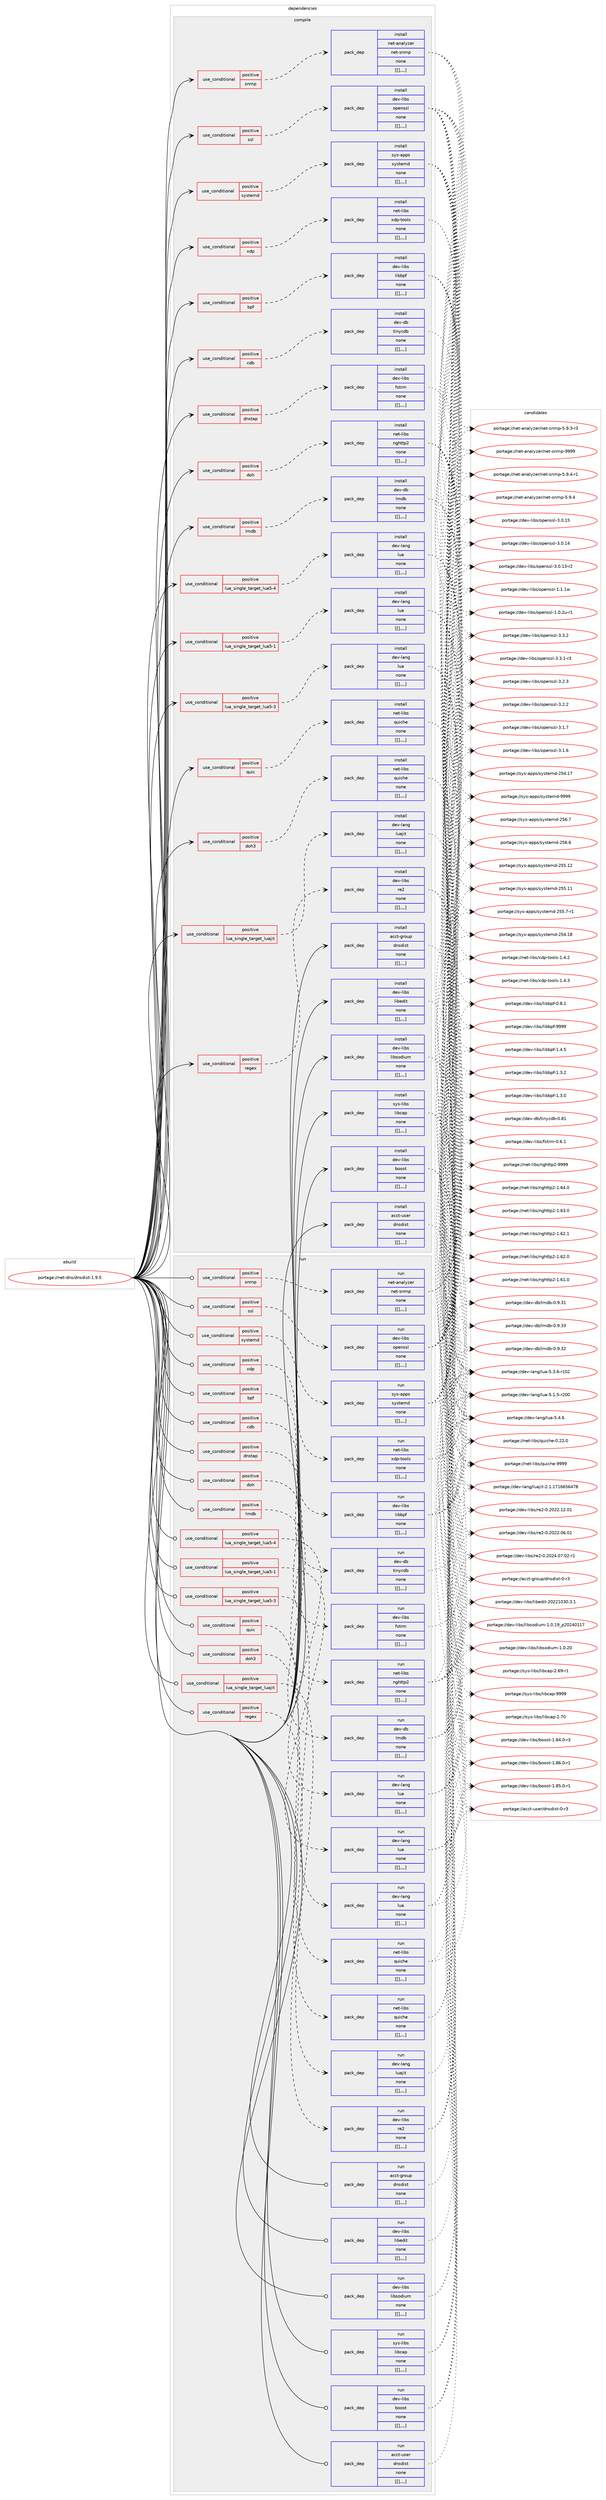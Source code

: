 digraph prolog {

# *************
# Graph options
# *************

newrank=true;
concentrate=true;
compound=true;
graph [rankdir=LR,fontname=Helvetica,fontsize=10,ranksep=1.5];#, ranksep=2.5, nodesep=0.2];
edge  [arrowhead=vee];
node  [fontname=Helvetica,fontsize=10];

# **********
# The ebuild
# **********

subgraph cluster_leftcol {
color=gray;
label=<<i>ebuild</i>>;
id [label="portage://net-dns/dnsdist-1.9.5", color=red, width=4, href="../net-dns/dnsdist-1.9.5.svg"];
}

# ****************
# The dependencies
# ****************

subgraph cluster_midcol {
color=gray;
label=<<i>dependencies</i>>;
subgraph cluster_compile {
fillcolor="#eeeeee";
style=filled;
label=<<i>compile</i>>;
subgraph cond95722 {
dependency368137 [label=<<TABLE BORDER="0" CELLBORDER="1" CELLSPACING="0" CELLPADDING="4"><TR><TD ROWSPAN="3" CELLPADDING="10">use_conditional</TD></TR><TR><TD>positive</TD></TR><TR><TD>bpf</TD></TR></TABLE>>, shape=none, color=red];
subgraph pack269528 {
dependency368167 [label=<<TABLE BORDER="0" CELLBORDER="1" CELLSPACING="0" CELLPADDING="4" WIDTH="220"><TR><TD ROWSPAN="6" CELLPADDING="30">pack_dep</TD></TR><TR><TD WIDTH="110">install</TD></TR><TR><TD>dev-libs</TD></TR><TR><TD>libbpf</TD></TR><TR><TD>none</TD></TR><TR><TD>[[],,,,]</TD></TR></TABLE>>, shape=none, color=blue];
}
dependency368137:e -> dependency368167:w [weight=20,style="dashed",arrowhead="vee"];
}
id:e -> dependency368137:w [weight=20,style="solid",arrowhead="vee"];
subgraph cond95746 {
dependency368187 [label=<<TABLE BORDER="0" CELLBORDER="1" CELLSPACING="0" CELLPADDING="4"><TR><TD ROWSPAN="3" CELLPADDING="10">use_conditional</TD></TR><TR><TD>positive</TD></TR><TR><TD>cdb</TD></TR></TABLE>>, shape=none, color=red];
subgraph pack269559 {
dependency368205 [label=<<TABLE BORDER="0" CELLBORDER="1" CELLSPACING="0" CELLPADDING="4" WIDTH="220"><TR><TD ROWSPAN="6" CELLPADDING="30">pack_dep</TD></TR><TR><TD WIDTH="110">install</TD></TR><TR><TD>dev-db</TD></TR><TR><TD>tinycdb</TD></TR><TR><TD>none</TD></TR><TR><TD>[[],,,,]</TD></TR></TABLE>>, shape=none, color=blue];
}
dependency368187:e -> dependency368205:w [weight=20,style="dashed",arrowhead="vee"];
}
id:e -> dependency368187:w [weight=20,style="solid",arrowhead="vee"];
subgraph cond95754 {
dependency368241 [label=<<TABLE BORDER="0" CELLBORDER="1" CELLSPACING="0" CELLPADDING="4"><TR><TD ROWSPAN="3" CELLPADDING="10">use_conditional</TD></TR><TR><TD>positive</TD></TR><TR><TD>dnstap</TD></TR></TABLE>>, shape=none, color=red];
subgraph pack269594 {
dependency368245 [label=<<TABLE BORDER="0" CELLBORDER="1" CELLSPACING="0" CELLPADDING="4" WIDTH="220"><TR><TD ROWSPAN="6" CELLPADDING="30">pack_dep</TD></TR><TR><TD WIDTH="110">install</TD></TR><TR><TD>dev-libs</TD></TR><TR><TD>fstrm</TD></TR><TR><TD>none</TD></TR><TR><TD>[[],,,,]</TD></TR></TABLE>>, shape=none, color=blue];
}
dependency368241:e -> dependency368245:w [weight=20,style="dashed",arrowhead="vee"];
}
id:e -> dependency368241:w [weight=20,style="solid",arrowhead="vee"];
subgraph cond95771 {
dependency368248 [label=<<TABLE BORDER="0" CELLBORDER="1" CELLSPACING="0" CELLPADDING="4"><TR><TD ROWSPAN="3" CELLPADDING="10">use_conditional</TD></TR><TR><TD>positive</TD></TR><TR><TD>doh</TD></TR></TABLE>>, shape=none, color=red];
subgraph pack269604 {
dependency368282 [label=<<TABLE BORDER="0" CELLBORDER="1" CELLSPACING="0" CELLPADDING="4" WIDTH="220"><TR><TD ROWSPAN="6" CELLPADDING="30">pack_dep</TD></TR><TR><TD WIDTH="110">install</TD></TR><TR><TD>net-libs</TD></TR><TR><TD>nghttp2</TD></TR><TR><TD>none</TD></TR><TR><TD>[[],,,,]</TD></TR></TABLE>>, shape=none, color=blue];
}
dependency368248:e -> dependency368282:w [weight=20,style="dashed",arrowhead="vee"];
}
id:e -> dependency368248:w [weight=20,style="solid",arrowhead="vee"];
subgraph cond95787 {
dependency368305 [label=<<TABLE BORDER="0" CELLBORDER="1" CELLSPACING="0" CELLPADDING="4"><TR><TD ROWSPAN="3" CELLPADDING="10">use_conditional</TD></TR><TR><TD>positive</TD></TR><TR><TD>doh3</TD></TR></TABLE>>, shape=none, color=red];
subgraph pack269713 {
dependency368489 [label=<<TABLE BORDER="0" CELLBORDER="1" CELLSPACING="0" CELLPADDING="4" WIDTH="220"><TR><TD ROWSPAN="6" CELLPADDING="30">pack_dep</TD></TR><TR><TD WIDTH="110">install</TD></TR><TR><TD>net-libs</TD></TR><TR><TD>quiche</TD></TR><TR><TD>none</TD></TR><TR><TD>[[],,,,]</TD></TR></TABLE>>, shape=none, color=blue];
}
dependency368305:e -> dependency368489:w [weight=20,style="dashed",arrowhead="vee"];
}
id:e -> dependency368305:w [weight=20,style="solid",arrowhead="vee"];
subgraph cond95872 {
dependency368541 [label=<<TABLE BORDER="0" CELLBORDER="1" CELLSPACING="0" CELLPADDING="4"><TR><TD ROWSPAN="3" CELLPADDING="10">use_conditional</TD></TR><TR><TD>positive</TD></TR><TR><TD>lmdb</TD></TR></TABLE>>, shape=none, color=red];
subgraph pack269779 {
dependency368574 [label=<<TABLE BORDER="0" CELLBORDER="1" CELLSPACING="0" CELLPADDING="4" WIDTH="220"><TR><TD ROWSPAN="6" CELLPADDING="30">pack_dep</TD></TR><TR><TD WIDTH="110">install</TD></TR><TR><TD>dev-db</TD></TR><TR><TD>lmdb</TD></TR><TR><TD>none</TD></TR><TR><TD>[[],,,,]</TD></TR></TABLE>>, shape=none, color=blue];
}
dependency368541:e -> dependency368574:w [weight=20,style="dashed",arrowhead="vee"];
}
id:e -> dependency368541:w [weight=20,style="solid",arrowhead="vee"];
subgraph cond95896 {
dependency368580 [label=<<TABLE BORDER="0" CELLBORDER="1" CELLSPACING="0" CELLPADDING="4"><TR><TD ROWSPAN="3" CELLPADDING="10">use_conditional</TD></TR><TR><TD>positive</TD></TR><TR><TD>lua_single_target_lua5-1</TD></TR></TABLE>>, shape=none, color=red];
subgraph pack269821 {
dependency368620 [label=<<TABLE BORDER="0" CELLBORDER="1" CELLSPACING="0" CELLPADDING="4" WIDTH="220"><TR><TD ROWSPAN="6" CELLPADDING="30">pack_dep</TD></TR><TR><TD WIDTH="110">install</TD></TR><TR><TD>dev-lang</TD></TR><TR><TD>lua</TD></TR><TR><TD>none</TD></TR><TR><TD>[[],,,,]</TD></TR></TABLE>>, shape=none, color=blue];
}
dependency368580:e -> dependency368620:w [weight=20,style="dashed",arrowhead="vee"];
}
id:e -> dependency368580:w [weight=20,style="solid",arrowhead="vee"];
subgraph cond95911 {
dependency368659 [label=<<TABLE BORDER="0" CELLBORDER="1" CELLSPACING="0" CELLPADDING="4"><TR><TD ROWSPAN="3" CELLPADDING="10">use_conditional</TD></TR><TR><TD>positive</TD></TR><TR><TD>lua_single_target_lua5-3</TD></TR></TABLE>>, shape=none, color=red];
subgraph pack269857 {
dependency368662 [label=<<TABLE BORDER="0" CELLBORDER="1" CELLSPACING="0" CELLPADDING="4" WIDTH="220"><TR><TD ROWSPAN="6" CELLPADDING="30">pack_dep</TD></TR><TR><TD WIDTH="110">install</TD></TR><TR><TD>dev-lang</TD></TR><TR><TD>lua</TD></TR><TR><TD>none</TD></TR><TR><TD>[[],,,,]</TD></TR></TABLE>>, shape=none, color=blue];
}
dependency368659:e -> dependency368662:w [weight=20,style="dashed",arrowhead="vee"];
}
id:e -> dependency368659:w [weight=20,style="solid",arrowhead="vee"];
subgraph cond95936 {
dependency368687 [label=<<TABLE BORDER="0" CELLBORDER="1" CELLSPACING="0" CELLPADDING="4"><TR><TD ROWSPAN="3" CELLPADDING="10">use_conditional</TD></TR><TR><TD>positive</TD></TR><TR><TD>lua_single_target_lua5-4</TD></TR></TABLE>>, shape=none, color=red];
subgraph pack269874 {
dependency368712 [label=<<TABLE BORDER="0" CELLBORDER="1" CELLSPACING="0" CELLPADDING="4" WIDTH="220"><TR><TD ROWSPAN="6" CELLPADDING="30">pack_dep</TD></TR><TR><TD WIDTH="110">install</TD></TR><TR><TD>dev-lang</TD></TR><TR><TD>lua</TD></TR><TR><TD>none</TD></TR><TR><TD>[[],,,,]</TD></TR></TABLE>>, shape=none, color=blue];
}
dependency368687:e -> dependency368712:w [weight=20,style="dashed",arrowhead="vee"];
}
id:e -> dependency368687:w [weight=20,style="solid",arrowhead="vee"];
subgraph cond95955 {
dependency368776 [label=<<TABLE BORDER="0" CELLBORDER="1" CELLSPACING="0" CELLPADDING="4"><TR><TD ROWSPAN="3" CELLPADDING="10">use_conditional</TD></TR><TR><TD>positive</TD></TR><TR><TD>lua_single_target_luajit</TD></TR></TABLE>>, shape=none, color=red];
subgraph pack269942 {
dependency368797 [label=<<TABLE BORDER="0" CELLBORDER="1" CELLSPACING="0" CELLPADDING="4" WIDTH="220"><TR><TD ROWSPAN="6" CELLPADDING="30">pack_dep</TD></TR><TR><TD WIDTH="110">install</TD></TR><TR><TD>dev-lang</TD></TR><TR><TD>luajit</TD></TR><TR><TD>none</TD></TR><TR><TD>[[],,,,]</TD></TR></TABLE>>, shape=none, color=blue];
}
dependency368776:e -> dependency368797:w [weight=20,style="dashed",arrowhead="vee"];
}
id:e -> dependency368776:w [weight=20,style="solid",arrowhead="vee"];
subgraph cond95984 {
dependency368850 [label=<<TABLE BORDER="0" CELLBORDER="1" CELLSPACING="0" CELLPADDING="4"><TR><TD ROWSPAN="3" CELLPADDING="10">use_conditional</TD></TR><TR><TD>positive</TD></TR><TR><TD>quic</TD></TR></TABLE>>, shape=none, color=red];
subgraph pack270007 {
dependency368922 [label=<<TABLE BORDER="0" CELLBORDER="1" CELLSPACING="0" CELLPADDING="4" WIDTH="220"><TR><TD ROWSPAN="6" CELLPADDING="30">pack_dep</TD></TR><TR><TD WIDTH="110">install</TD></TR><TR><TD>net-libs</TD></TR><TR><TD>quiche</TD></TR><TR><TD>none</TD></TR><TR><TD>[[],,,,]</TD></TR></TABLE>>, shape=none, color=blue];
}
dependency368850:e -> dependency368922:w [weight=20,style="dashed",arrowhead="vee"];
}
id:e -> dependency368850:w [weight=20,style="solid",arrowhead="vee"];
subgraph cond96056 {
dependency369083 [label=<<TABLE BORDER="0" CELLBORDER="1" CELLSPACING="0" CELLPADDING="4"><TR><TD ROWSPAN="3" CELLPADDING="10">use_conditional</TD></TR><TR><TD>positive</TD></TR><TR><TD>regex</TD></TR></TABLE>>, shape=none, color=red];
subgraph pack270119 {
dependency369152 [label=<<TABLE BORDER="0" CELLBORDER="1" CELLSPACING="0" CELLPADDING="4" WIDTH="220"><TR><TD ROWSPAN="6" CELLPADDING="30">pack_dep</TD></TR><TR><TD WIDTH="110">install</TD></TR><TR><TD>dev-libs</TD></TR><TR><TD>re2</TD></TR><TR><TD>none</TD></TR><TR><TD>[[],,,,]</TD></TR></TABLE>>, shape=none, color=blue];
}
dependency369083:e -> dependency369152:w [weight=20,style="dashed",arrowhead="vee"];
}
id:e -> dependency369083:w [weight=20,style="solid",arrowhead="vee"];
subgraph cond96128 {
dependency369158 [label=<<TABLE BORDER="0" CELLBORDER="1" CELLSPACING="0" CELLPADDING="4"><TR><TD ROWSPAN="3" CELLPADDING="10">use_conditional</TD></TR><TR><TD>positive</TD></TR><TR><TD>snmp</TD></TR></TABLE>>, shape=none, color=red];
subgraph pack270185 {
dependency369204 [label=<<TABLE BORDER="0" CELLBORDER="1" CELLSPACING="0" CELLPADDING="4" WIDTH="220"><TR><TD ROWSPAN="6" CELLPADDING="30">pack_dep</TD></TR><TR><TD WIDTH="110">install</TD></TR><TR><TD>net-analyzer</TD></TR><TR><TD>net-snmp</TD></TR><TR><TD>none</TD></TR><TR><TD>[[],,,,]</TD></TR></TABLE>>, shape=none, color=blue];
}
dependency369158:e -> dependency369204:w [weight=20,style="dashed",arrowhead="vee"];
}
id:e -> dependency369158:w [weight=20,style="solid",arrowhead="vee"];
subgraph cond96194 {
dependency369305 [label=<<TABLE BORDER="0" CELLBORDER="1" CELLSPACING="0" CELLPADDING="4"><TR><TD ROWSPAN="3" CELLPADDING="10">use_conditional</TD></TR><TR><TD>positive</TD></TR><TR><TD>ssl</TD></TR></TABLE>>, shape=none, color=red];
subgraph pack270235 {
dependency369329 [label=<<TABLE BORDER="0" CELLBORDER="1" CELLSPACING="0" CELLPADDING="4" WIDTH="220"><TR><TD ROWSPAN="6" CELLPADDING="30">pack_dep</TD></TR><TR><TD WIDTH="110">install</TD></TR><TR><TD>dev-libs</TD></TR><TR><TD>openssl</TD></TR><TR><TD>none</TD></TR><TR><TD>[[],,,,]</TD></TR></TABLE>>, shape=none, color=blue];
}
dependency369305:e -> dependency369329:w [weight=20,style="dashed",arrowhead="vee"];
}
id:e -> dependency369305:w [weight=20,style="solid",arrowhead="vee"];
subgraph cond96234 {
dependency369387 [label=<<TABLE BORDER="0" CELLBORDER="1" CELLSPACING="0" CELLPADDING="4"><TR><TD ROWSPAN="3" CELLPADDING="10">use_conditional</TD></TR><TR><TD>positive</TD></TR><TR><TD>systemd</TD></TR></TABLE>>, shape=none, color=red];
subgraph pack270323 {
dependency369488 [label=<<TABLE BORDER="0" CELLBORDER="1" CELLSPACING="0" CELLPADDING="4" WIDTH="220"><TR><TD ROWSPAN="6" CELLPADDING="30">pack_dep</TD></TR><TR><TD WIDTH="110">install</TD></TR><TR><TD>sys-apps</TD></TR><TR><TD>systemd</TD></TR><TR><TD>none</TD></TR><TR><TD>[[],,,,]</TD></TR></TABLE>>, shape=none, color=blue];
}
dependency369387:e -> dependency369488:w [weight=20,style="dashed",arrowhead="vee"];
}
id:e -> dependency369387:w [weight=20,style="solid",arrowhead="vee"];
subgraph cond96289 {
dependency369510 [label=<<TABLE BORDER="0" CELLBORDER="1" CELLSPACING="0" CELLPADDING="4"><TR><TD ROWSPAN="3" CELLPADDING="10">use_conditional</TD></TR><TR><TD>positive</TD></TR><TR><TD>xdp</TD></TR></TABLE>>, shape=none, color=red];
subgraph pack270358 {
dependency369513 [label=<<TABLE BORDER="0" CELLBORDER="1" CELLSPACING="0" CELLPADDING="4" WIDTH="220"><TR><TD ROWSPAN="6" CELLPADDING="30">pack_dep</TD></TR><TR><TD WIDTH="110">install</TD></TR><TR><TD>net-libs</TD></TR><TR><TD>xdp-tools</TD></TR><TR><TD>none</TD></TR><TR><TD>[[],,,,]</TD></TR></TABLE>>, shape=none, color=blue];
}
dependency369510:e -> dependency369513:w [weight=20,style="dashed",arrowhead="vee"];
}
id:e -> dependency369510:w [weight=20,style="solid",arrowhead="vee"];
subgraph pack270375 {
dependency369545 [label=<<TABLE BORDER="0" CELLBORDER="1" CELLSPACING="0" CELLPADDING="4" WIDTH="220"><TR><TD ROWSPAN="6" CELLPADDING="30">pack_dep</TD></TR><TR><TD WIDTH="110">install</TD></TR><TR><TD>acct-group</TD></TR><TR><TD>dnsdist</TD></TR><TR><TD>none</TD></TR><TR><TD>[[],,,,]</TD></TR></TABLE>>, shape=none, color=blue];
}
id:e -> dependency369545:w [weight=20,style="solid",arrowhead="vee"];
subgraph pack270377 {
dependency369552 [label=<<TABLE BORDER="0" CELLBORDER="1" CELLSPACING="0" CELLPADDING="4" WIDTH="220"><TR><TD ROWSPAN="6" CELLPADDING="30">pack_dep</TD></TR><TR><TD WIDTH="110">install</TD></TR><TR><TD>acct-user</TD></TR><TR><TD>dnsdist</TD></TR><TR><TD>none</TD></TR><TR><TD>[[],,,,]</TD></TR></TABLE>>, shape=none, color=blue];
}
id:e -> dependency369552:w [weight=20,style="solid",arrowhead="vee"];
subgraph pack270382 {
dependency369557 [label=<<TABLE BORDER="0" CELLBORDER="1" CELLSPACING="0" CELLPADDING="4" WIDTH="220"><TR><TD ROWSPAN="6" CELLPADDING="30">pack_dep</TD></TR><TR><TD WIDTH="110">install</TD></TR><TR><TD>dev-libs</TD></TR><TR><TD>boost</TD></TR><TR><TD>none</TD></TR><TR><TD>[[],,,,]</TD></TR></TABLE>>, shape=none, color=blue];
}
id:e -> dependency369557:w [weight=20,style="solid",arrowhead="vee"];
subgraph pack270402 {
dependency369582 [label=<<TABLE BORDER="0" CELLBORDER="1" CELLSPACING="0" CELLPADDING="4" WIDTH="220"><TR><TD ROWSPAN="6" CELLPADDING="30">pack_dep</TD></TR><TR><TD WIDTH="110">install</TD></TR><TR><TD>dev-libs</TD></TR><TR><TD>libedit</TD></TR><TR><TD>none</TD></TR><TR><TD>[[],,,,]</TD></TR></TABLE>>, shape=none, color=blue];
}
id:e -> dependency369582:w [weight=20,style="solid",arrowhead="vee"];
subgraph pack270404 {
dependency369588 [label=<<TABLE BORDER="0" CELLBORDER="1" CELLSPACING="0" CELLPADDING="4" WIDTH="220"><TR><TD ROWSPAN="6" CELLPADDING="30">pack_dep</TD></TR><TR><TD WIDTH="110">install</TD></TR><TR><TD>dev-libs</TD></TR><TR><TD>libsodium</TD></TR><TR><TD>none</TD></TR><TR><TD>[[],,,,]</TD></TR></TABLE>>, shape=none, color=blue];
}
id:e -> dependency369588:w [weight=20,style="solid",arrowhead="vee"];
subgraph pack270407 {
dependency369593 [label=<<TABLE BORDER="0" CELLBORDER="1" CELLSPACING="0" CELLPADDING="4" WIDTH="220"><TR><TD ROWSPAN="6" CELLPADDING="30">pack_dep</TD></TR><TR><TD WIDTH="110">install</TD></TR><TR><TD>sys-libs</TD></TR><TR><TD>libcap</TD></TR><TR><TD>none</TD></TR><TR><TD>[[],,,,]</TD></TR></TABLE>>, shape=none, color=blue];
}
id:e -> dependency369593:w [weight=20,style="solid",arrowhead="vee"];
}
subgraph cluster_compileandrun {
fillcolor="#eeeeee";
style=filled;
label=<<i>compile and run</i>>;
}
subgraph cluster_run {
fillcolor="#eeeeee";
style=filled;
label=<<i>run</i>>;
subgraph cond96324 {
dependency369623 [label=<<TABLE BORDER="0" CELLBORDER="1" CELLSPACING="0" CELLPADDING="4"><TR><TD ROWSPAN="3" CELLPADDING="10">use_conditional</TD></TR><TR><TD>positive</TD></TR><TR><TD>bpf</TD></TR></TABLE>>, shape=none, color=red];
subgraph pack270463 {
dependency369688 [label=<<TABLE BORDER="0" CELLBORDER="1" CELLSPACING="0" CELLPADDING="4" WIDTH="220"><TR><TD ROWSPAN="6" CELLPADDING="30">pack_dep</TD></TR><TR><TD WIDTH="110">run</TD></TR><TR><TD>dev-libs</TD></TR><TR><TD>libbpf</TD></TR><TR><TD>none</TD></TR><TR><TD>[[],,,,]</TD></TR></TABLE>>, shape=none, color=blue];
}
dependency369623:e -> dependency369688:w [weight=20,style="dashed",arrowhead="vee"];
}
id:e -> dependency369623:w [weight=20,style="solid",arrowhead="odot"];
subgraph cond96365 {
dependency369768 [label=<<TABLE BORDER="0" CELLBORDER="1" CELLSPACING="0" CELLPADDING="4"><TR><TD ROWSPAN="3" CELLPADDING="10">use_conditional</TD></TR><TR><TD>positive</TD></TR><TR><TD>cdb</TD></TR></TABLE>>, shape=none, color=red];
subgraph pack270530 {
dependency369794 [label=<<TABLE BORDER="0" CELLBORDER="1" CELLSPACING="0" CELLPADDING="4" WIDTH="220"><TR><TD ROWSPAN="6" CELLPADDING="30">pack_dep</TD></TR><TR><TD WIDTH="110">run</TD></TR><TR><TD>dev-db</TD></TR><TR><TD>tinycdb</TD></TR><TR><TD>none</TD></TR><TR><TD>[[],,,,]</TD></TR></TABLE>>, shape=none, color=blue];
}
dependency369768:e -> dependency369794:w [weight=20,style="dashed",arrowhead="vee"];
}
id:e -> dependency369768:w [weight=20,style="solid",arrowhead="odot"];
subgraph cond96398 {
dependency369892 [label=<<TABLE BORDER="0" CELLBORDER="1" CELLSPACING="0" CELLPADDING="4"><TR><TD ROWSPAN="3" CELLPADDING="10">use_conditional</TD></TR><TR><TD>positive</TD></TR><TR><TD>dnstap</TD></TR></TABLE>>, shape=none, color=red];
subgraph pack270606 {
dependency369918 [label=<<TABLE BORDER="0" CELLBORDER="1" CELLSPACING="0" CELLPADDING="4" WIDTH="220"><TR><TD ROWSPAN="6" CELLPADDING="30">pack_dep</TD></TR><TR><TD WIDTH="110">run</TD></TR><TR><TD>dev-libs</TD></TR><TR><TD>fstrm</TD></TR><TR><TD>none</TD></TR><TR><TD>[[],,,,]</TD></TR></TABLE>>, shape=none, color=blue];
}
dependency369892:e -> dependency369918:w [weight=20,style="dashed",arrowhead="vee"];
}
id:e -> dependency369892:w [weight=20,style="solid",arrowhead="odot"];
subgraph cond96471 {
dependency370010 [label=<<TABLE BORDER="0" CELLBORDER="1" CELLSPACING="0" CELLPADDING="4"><TR><TD ROWSPAN="3" CELLPADDING="10">use_conditional</TD></TR><TR><TD>positive</TD></TR><TR><TD>doh</TD></TR></TABLE>>, shape=none, color=red];
subgraph pack270718 {
dependency370122 [label=<<TABLE BORDER="0" CELLBORDER="1" CELLSPACING="0" CELLPADDING="4" WIDTH="220"><TR><TD ROWSPAN="6" CELLPADDING="30">pack_dep</TD></TR><TR><TD WIDTH="110">run</TD></TR><TR><TD>net-libs</TD></TR><TR><TD>nghttp2</TD></TR><TR><TD>none</TD></TR><TR><TD>[[],,,,]</TD></TR></TABLE>>, shape=none, color=blue];
}
dependency370010:e -> dependency370122:w [weight=20,style="dashed",arrowhead="vee"];
}
id:e -> dependency370010:w [weight=20,style="solid",arrowhead="odot"];
subgraph cond96527 {
dependency370220 [label=<<TABLE BORDER="0" CELLBORDER="1" CELLSPACING="0" CELLPADDING="4"><TR><TD ROWSPAN="3" CELLPADDING="10">use_conditional</TD></TR><TR><TD>positive</TD></TR><TR><TD>doh3</TD></TR></TABLE>>, shape=none, color=red];
subgraph pack270804 {
dependency370270 [label=<<TABLE BORDER="0" CELLBORDER="1" CELLSPACING="0" CELLPADDING="4" WIDTH="220"><TR><TD ROWSPAN="6" CELLPADDING="30">pack_dep</TD></TR><TR><TD WIDTH="110">run</TD></TR><TR><TD>net-libs</TD></TR><TR><TD>quiche</TD></TR><TR><TD>none</TD></TR><TR><TD>[[],,,,]</TD></TR></TABLE>>, shape=none, color=blue];
}
dependency370220:e -> dependency370270:w [weight=20,style="dashed",arrowhead="vee"];
}
id:e -> dependency370220:w [weight=20,style="solid",arrowhead="odot"];
subgraph cond96610 {
dependency370413 [label=<<TABLE BORDER="0" CELLBORDER="1" CELLSPACING="0" CELLPADDING="4"><TR><TD ROWSPAN="3" CELLPADDING="10">use_conditional</TD></TR><TR><TD>positive</TD></TR><TR><TD>lmdb</TD></TR></TABLE>>, shape=none, color=red];
subgraph pack270908 {
dependency370463 [label=<<TABLE BORDER="0" CELLBORDER="1" CELLSPACING="0" CELLPADDING="4" WIDTH="220"><TR><TD ROWSPAN="6" CELLPADDING="30">pack_dep</TD></TR><TR><TD WIDTH="110">run</TD></TR><TR><TD>dev-db</TD></TR><TR><TD>lmdb</TD></TR><TR><TD>none</TD></TR><TR><TD>[[],,,,]</TD></TR></TABLE>>, shape=none, color=blue];
}
dependency370413:e -> dependency370463:w [weight=20,style="dashed",arrowhead="vee"];
}
id:e -> dependency370413:w [weight=20,style="solid",arrowhead="odot"];
subgraph cond96689 {
dependency370543 [label=<<TABLE BORDER="0" CELLBORDER="1" CELLSPACING="0" CELLPADDING="4"><TR><TD ROWSPAN="3" CELLPADDING="10">use_conditional</TD></TR><TR><TD>positive</TD></TR><TR><TD>lua_single_target_lua5-1</TD></TR></TABLE>>, shape=none, color=red];
subgraph pack271029 {
dependency370672 [label=<<TABLE BORDER="0" CELLBORDER="1" CELLSPACING="0" CELLPADDING="4" WIDTH="220"><TR><TD ROWSPAN="6" CELLPADDING="30">pack_dep</TD></TR><TR><TD WIDTH="110">run</TD></TR><TR><TD>dev-lang</TD></TR><TR><TD>lua</TD></TR><TR><TD>none</TD></TR><TR><TD>[[],,,,]</TD></TR></TABLE>>, shape=none, color=blue];
}
dependency370543:e -> dependency370672:w [weight=20,style="dashed",arrowhead="vee"];
}
id:e -> dependency370543:w [weight=20,style="solid",arrowhead="odot"];
subgraph cond96775 {
dependency370701 [label=<<TABLE BORDER="0" CELLBORDER="1" CELLSPACING="0" CELLPADDING="4"><TR><TD ROWSPAN="3" CELLPADDING="10">use_conditional</TD></TR><TR><TD>positive</TD></TR><TR><TD>lua_single_target_lua5-3</TD></TR></TABLE>>, shape=none, color=red];
subgraph pack271070 {
dependency370774 [label=<<TABLE BORDER="0" CELLBORDER="1" CELLSPACING="0" CELLPADDING="4" WIDTH="220"><TR><TD ROWSPAN="6" CELLPADDING="30">pack_dep</TD></TR><TR><TD WIDTH="110">run</TD></TR><TR><TD>dev-lang</TD></TR><TR><TD>lua</TD></TR><TR><TD>none</TD></TR><TR><TD>[[],,,,]</TD></TR></TABLE>>, shape=none, color=blue];
}
dependency370701:e -> dependency370774:w [weight=20,style="dashed",arrowhead="vee"];
}
id:e -> dependency370701:w [weight=20,style="solid",arrowhead="odot"];
subgraph cond96810 {
dependency370824 [label=<<TABLE BORDER="0" CELLBORDER="1" CELLSPACING="0" CELLPADDING="4"><TR><TD ROWSPAN="3" CELLPADDING="10">use_conditional</TD></TR><TR><TD>positive</TD></TR><TR><TD>lua_single_target_lua5-4</TD></TR></TABLE>>, shape=none, color=red];
subgraph pack271166 {
dependency370891 [label=<<TABLE BORDER="0" CELLBORDER="1" CELLSPACING="0" CELLPADDING="4" WIDTH="220"><TR><TD ROWSPAN="6" CELLPADDING="30">pack_dep</TD></TR><TR><TD WIDTH="110">run</TD></TR><TR><TD>dev-lang</TD></TR><TR><TD>lua</TD></TR><TR><TD>none</TD></TR><TR><TD>[[],,,,]</TD></TR></TABLE>>, shape=none, color=blue];
}
dependency370824:e -> dependency370891:w [weight=20,style="dashed",arrowhead="vee"];
}
id:e -> dependency370824:w [weight=20,style="solid",arrowhead="odot"];
subgraph cond96858 {
dependency370918 [label=<<TABLE BORDER="0" CELLBORDER="1" CELLSPACING="0" CELLPADDING="4"><TR><TD ROWSPAN="3" CELLPADDING="10">use_conditional</TD></TR><TR><TD>positive</TD></TR><TR><TD>lua_single_target_luajit</TD></TR></TABLE>>, shape=none, color=red];
subgraph pack271198 {
dependency370982 [label=<<TABLE BORDER="0" CELLBORDER="1" CELLSPACING="0" CELLPADDING="4" WIDTH="220"><TR><TD ROWSPAN="6" CELLPADDING="30">pack_dep</TD></TR><TR><TD WIDTH="110">run</TD></TR><TR><TD>dev-lang</TD></TR><TR><TD>luajit</TD></TR><TR><TD>none</TD></TR><TR><TD>[[],,,,]</TD></TR></TABLE>>, shape=none, color=blue];
}
dependency370918:e -> dependency370982:w [weight=20,style="dashed",arrowhead="vee"];
}
id:e -> dependency370918:w [weight=20,style="solid",arrowhead="odot"];
subgraph cond96881 {
dependency371000 [label=<<TABLE BORDER="0" CELLBORDER="1" CELLSPACING="0" CELLPADDING="4"><TR><TD ROWSPAN="3" CELLPADDING="10">use_conditional</TD></TR><TR><TD>positive</TD></TR><TR><TD>quic</TD></TR></TABLE>>, shape=none, color=red];
subgraph pack271237 {
dependency371002 [label=<<TABLE BORDER="0" CELLBORDER="1" CELLSPACING="0" CELLPADDING="4" WIDTH="220"><TR><TD ROWSPAN="6" CELLPADDING="30">pack_dep</TD></TR><TR><TD WIDTH="110">run</TD></TR><TR><TD>net-libs</TD></TR><TR><TD>quiche</TD></TR><TR><TD>none</TD></TR><TR><TD>[[],,,,]</TD></TR></TABLE>>, shape=none, color=blue];
}
dependency371000:e -> dependency371002:w [weight=20,style="dashed",arrowhead="vee"];
}
id:e -> dependency371000:w [weight=20,style="solid",arrowhead="odot"];
subgraph cond96892 {
dependency371026 [label=<<TABLE BORDER="0" CELLBORDER="1" CELLSPACING="0" CELLPADDING="4"><TR><TD ROWSPAN="3" CELLPADDING="10">use_conditional</TD></TR><TR><TD>positive</TD></TR><TR><TD>regex</TD></TR></TABLE>>, shape=none, color=red];
subgraph pack271268 {
dependency371047 [label=<<TABLE BORDER="0" CELLBORDER="1" CELLSPACING="0" CELLPADDING="4" WIDTH="220"><TR><TD ROWSPAN="6" CELLPADDING="30">pack_dep</TD></TR><TR><TD WIDTH="110">run</TD></TR><TR><TD>dev-libs</TD></TR><TR><TD>re2</TD></TR><TR><TD>none</TD></TR><TR><TD>[[],,,,]</TD></TR></TABLE>>, shape=none, color=blue];
}
dependency371026:e -> dependency371047:w [weight=20,style="dashed",arrowhead="vee"];
}
id:e -> dependency371026:w [weight=20,style="solid",arrowhead="odot"];
subgraph cond96909 {
dependency371089 [label=<<TABLE BORDER="0" CELLBORDER="1" CELLSPACING="0" CELLPADDING="4"><TR><TD ROWSPAN="3" CELLPADDING="10">use_conditional</TD></TR><TR><TD>positive</TD></TR><TR><TD>snmp</TD></TR></TABLE>>, shape=none, color=red];
subgraph pack271330 {
dependency371165 [label=<<TABLE BORDER="0" CELLBORDER="1" CELLSPACING="0" CELLPADDING="4" WIDTH="220"><TR><TD ROWSPAN="6" CELLPADDING="30">pack_dep</TD></TR><TR><TD WIDTH="110">run</TD></TR><TR><TD>net-analyzer</TD></TR><TR><TD>net-snmp</TD></TR><TR><TD>none</TD></TR><TR><TD>[[],,,,]</TD></TR></TABLE>>, shape=none, color=blue];
}
dependency371089:e -> dependency371165:w [weight=20,style="dashed",arrowhead="vee"];
}
id:e -> dependency371089:w [weight=20,style="solid",arrowhead="odot"];
subgraph cond96962 {
dependency371224 [label=<<TABLE BORDER="0" CELLBORDER="1" CELLSPACING="0" CELLPADDING="4"><TR><TD ROWSPAN="3" CELLPADDING="10">use_conditional</TD></TR><TR><TD>positive</TD></TR><TR><TD>ssl</TD></TR></TABLE>>, shape=none, color=red];
subgraph pack271381 {
dependency371243 [label=<<TABLE BORDER="0" CELLBORDER="1" CELLSPACING="0" CELLPADDING="4" WIDTH="220"><TR><TD ROWSPAN="6" CELLPADDING="30">pack_dep</TD></TR><TR><TD WIDTH="110">run</TD></TR><TR><TD>dev-libs</TD></TR><TR><TD>openssl</TD></TR><TR><TD>none</TD></TR><TR><TD>[[],,,,]</TD></TR></TABLE>>, shape=none, color=blue];
}
dependency371224:e -> dependency371243:w [weight=20,style="dashed",arrowhead="vee"];
}
id:e -> dependency371224:w [weight=20,style="solid",arrowhead="odot"];
subgraph cond96984 {
dependency371304 [label=<<TABLE BORDER="0" CELLBORDER="1" CELLSPACING="0" CELLPADDING="4"><TR><TD ROWSPAN="3" CELLPADDING="10">use_conditional</TD></TR><TR><TD>positive</TD></TR><TR><TD>systemd</TD></TR></TABLE>>, shape=none, color=red];
subgraph pack271449 {
dependency371324 [label=<<TABLE BORDER="0" CELLBORDER="1" CELLSPACING="0" CELLPADDING="4" WIDTH="220"><TR><TD ROWSPAN="6" CELLPADDING="30">pack_dep</TD></TR><TR><TD WIDTH="110">run</TD></TR><TR><TD>sys-apps</TD></TR><TR><TD>systemd</TD></TR><TR><TD>none</TD></TR><TR><TD>[[],,,,]</TD></TR></TABLE>>, shape=none, color=blue];
}
dependency371304:e -> dependency371324:w [weight=20,style="dashed",arrowhead="vee"];
}
id:e -> dependency371304:w [weight=20,style="solid",arrowhead="odot"];
subgraph cond97001 {
dependency371353 [label=<<TABLE BORDER="0" CELLBORDER="1" CELLSPACING="0" CELLPADDING="4"><TR><TD ROWSPAN="3" CELLPADDING="10">use_conditional</TD></TR><TR><TD>positive</TD></TR><TR><TD>xdp</TD></TR></TABLE>>, shape=none, color=red];
subgraph pack271486 {
dependency371391 [label=<<TABLE BORDER="0" CELLBORDER="1" CELLSPACING="0" CELLPADDING="4" WIDTH="220"><TR><TD ROWSPAN="6" CELLPADDING="30">pack_dep</TD></TR><TR><TD WIDTH="110">run</TD></TR><TR><TD>net-libs</TD></TR><TR><TD>xdp-tools</TD></TR><TR><TD>none</TD></TR><TR><TD>[[],,,,]</TD></TR></TABLE>>, shape=none, color=blue];
}
dependency371353:e -> dependency371391:w [weight=20,style="dashed",arrowhead="vee"];
}
id:e -> dependency371353:w [weight=20,style="solid",arrowhead="odot"];
subgraph pack271547 {
dependency371476 [label=<<TABLE BORDER="0" CELLBORDER="1" CELLSPACING="0" CELLPADDING="4" WIDTH="220"><TR><TD ROWSPAN="6" CELLPADDING="30">pack_dep</TD></TR><TR><TD WIDTH="110">run</TD></TR><TR><TD>acct-group</TD></TR><TR><TD>dnsdist</TD></TR><TR><TD>none</TD></TR><TR><TD>[[],,,,]</TD></TR></TABLE>>, shape=none, color=blue];
}
id:e -> dependency371476:w [weight=20,style="solid",arrowhead="odot"];
subgraph pack271559 {
dependency371496 [label=<<TABLE BORDER="0" CELLBORDER="1" CELLSPACING="0" CELLPADDING="4" WIDTH="220"><TR><TD ROWSPAN="6" CELLPADDING="30">pack_dep</TD></TR><TR><TD WIDTH="110">run</TD></TR><TR><TD>acct-user</TD></TR><TR><TD>dnsdist</TD></TR><TR><TD>none</TD></TR><TR><TD>[[],,,,]</TD></TR></TABLE>>, shape=none, color=blue];
}
id:e -> dependency371496:w [weight=20,style="solid",arrowhead="odot"];
subgraph pack271580 {
dependency371527 [label=<<TABLE BORDER="0" CELLBORDER="1" CELLSPACING="0" CELLPADDING="4" WIDTH="220"><TR><TD ROWSPAN="6" CELLPADDING="30">pack_dep</TD></TR><TR><TD WIDTH="110">run</TD></TR><TR><TD>dev-libs</TD></TR><TR><TD>boost</TD></TR><TR><TD>none</TD></TR><TR><TD>[[],,,,]</TD></TR></TABLE>>, shape=none, color=blue];
}
id:e -> dependency371527:w [weight=20,style="solid",arrowhead="odot"];
subgraph pack271608 {
dependency371575 [label=<<TABLE BORDER="0" CELLBORDER="1" CELLSPACING="0" CELLPADDING="4" WIDTH="220"><TR><TD ROWSPAN="6" CELLPADDING="30">pack_dep</TD></TR><TR><TD WIDTH="110">run</TD></TR><TR><TD>dev-libs</TD></TR><TR><TD>libedit</TD></TR><TR><TD>none</TD></TR><TR><TD>[[],,,,]</TD></TR></TABLE>>, shape=none, color=blue];
}
id:e -> dependency371575:w [weight=20,style="solid",arrowhead="odot"];
subgraph pack271629 {
dependency371588 [label=<<TABLE BORDER="0" CELLBORDER="1" CELLSPACING="0" CELLPADDING="4" WIDTH="220"><TR><TD ROWSPAN="6" CELLPADDING="30">pack_dep</TD></TR><TR><TD WIDTH="110">run</TD></TR><TR><TD>dev-libs</TD></TR><TR><TD>libsodium</TD></TR><TR><TD>none</TD></TR><TR><TD>[[],,,,]</TD></TR></TABLE>>, shape=none, color=blue];
}
id:e -> dependency371588:w [weight=20,style="solid",arrowhead="odot"];
subgraph pack271639 {
dependency371594 [label=<<TABLE BORDER="0" CELLBORDER="1" CELLSPACING="0" CELLPADDING="4" WIDTH="220"><TR><TD ROWSPAN="6" CELLPADDING="30">pack_dep</TD></TR><TR><TD WIDTH="110">run</TD></TR><TR><TD>sys-libs</TD></TR><TR><TD>libcap</TD></TR><TR><TD>none</TD></TR><TR><TD>[[],,,,]</TD></TR></TABLE>>, shape=none, color=blue];
}
id:e -> dependency371594:w [weight=20,style="solid",arrowhead="odot"];
}
}

# **************
# The candidates
# **************

subgraph cluster_choices {
rank=same;
color=gray;
label=<<i>candidates</i>>;

subgraph choice269196 {
color=black;
nodesep=1;
choice10010111845108105981154710810598981121024557575757 [label="portage://dev-libs/libbpf-9999", color=red, width=4,href="../dev-libs/libbpf-9999.svg"];
choice1001011184510810598115471081059898112102454946524653 [label="portage://dev-libs/libbpf-1.4.5", color=red, width=4,href="../dev-libs/libbpf-1.4.5.svg"];
choice1001011184510810598115471081059898112102454946514650 [label="portage://dev-libs/libbpf-1.3.2", color=red, width=4,href="../dev-libs/libbpf-1.3.2.svg"];
choice1001011184510810598115471081059898112102454946514648 [label="portage://dev-libs/libbpf-1.3.0", color=red, width=4,href="../dev-libs/libbpf-1.3.0.svg"];
choice1001011184510810598115471081059898112102454846564649 [label="portage://dev-libs/libbpf-0.8.1", color=red, width=4,href="../dev-libs/libbpf-0.8.1.svg"];
dependency368167:e -> choice10010111845108105981154710810598981121024557575757:w [style=dotted,weight="100"];
dependency368167:e -> choice1001011184510810598115471081059898112102454946524653:w [style=dotted,weight="100"];
dependency368167:e -> choice1001011184510810598115471081059898112102454946514650:w [style=dotted,weight="100"];
dependency368167:e -> choice1001011184510810598115471081059898112102454946514648:w [style=dotted,weight="100"];
dependency368167:e -> choice1001011184510810598115471081059898112102454846564649:w [style=dotted,weight="100"];
}
subgraph choice269223 {
color=black;
nodesep=1;
choice10010111845100984711610511012199100984548465649 [label="portage://dev-db/tinycdb-0.81", color=red, width=4,href="../dev-db/tinycdb-0.81.svg"];
dependency368205:e -> choice10010111845100984711610511012199100984548465649:w [style=dotted,weight="100"];
}
subgraph choice269270 {
color=black;
nodesep=1;
choice100101118451081059811547102115116114109454846544649 [label="portage://dev-libs/fstrm-0.6.1", color=red, width=4,href="../dev-libs/fstrm-0.6.1.svg"];
dependency368245:e -> choice100101118451081059811547102115116114109454846544649:w [style=dotted,weight="100"];
}
subgraph choice269327 {
color=black;
nodesep=1;
choice110101116451081059811547110103104116116112504557575757 [label="portage://net-libs/nghttp2-9999", color=red, width=4,href="../net-libs/nghttp2-9999.svg"];
choice1101011164510810598115471101031041161161125045494654524648 [label="portage://net-libs/nghttp2-1.64.0", color=red, width=4,href="../net-libs/nghttp2-1.64.0.svg"];
choice1101011164510810598115471101031041161161125045494654514648 [label="portage://net-libs/nghttp2-1.63.0", color=red, width=4,href="../net-libs/nghttp2-1.63.0.svg"];
choice1101011164510810598115471101031041161161125045494654504649 [label="portage://net-libs/nghttp2-1.62.1", color=red, width=4,href="../net-libs/nghttp2-1.62.1.svg"];
choice1101011164510810598115471101031041161161125045494654504648 [label="portage://net-libs/nghttp2-1.62.0", color=red, width=4,href="../net-libs/nghttp2-1.62.0.svg"];
choice1101011164510810598115471101031041161161125045494654494648 [label="portage://net-libs/nghttp2-1.61.0", color=red, width=4,href="../net-libs/nghttp2-1.61.0.svg"];
dependency368282:e -> choice110101116451081059811547110103104116116112504557575757:w [style=dotted,weight="100"];
dependency368282:e -> choice1101011164510810598115471101031041161161125045494654524648:w [style=dotted,weight="100"];
dependency368282:e -> choice1101011164510810598115471101031041161161125045494654514648:w [style=dotted,weight="100"];
dependency368282:e -> choice1101011164510810598115471101031041161161125045494654504649:w [style=dotted,weight="100"];
dependency368282:e -> choice1101011164510810598115471101031041161161125045494654504648:w [style=dotted,weight="100"];
dependency368282:e -> choice1101011164510810598115471101031041161161125045494654494648:w [style=dotted,weight="100"];
}
subgraph choice269361 {
color=black;
nodesep=1;
choice110101116451081059811547113117105991041014557575757 [label="portage://net-libs/quiche-9999", color=red, width=4,href="../net-libs/quiche-9999.svg"];
choice1101011164510810598115471131171059910410145484650504648 [label="portage://net-libs/quiche-0.22.0", color=red, width=4,href="../net-libs/quiche-0.22.0.svg"];
dependency368489:e -> choice110101116451081059811547113117105991041014557575757:w [style=dotted,weight="100"];
dependency368489:e -> choice1101011164510810598115471131171059910410145484650504648:w [style=dotted,weight="100"];
}
subgraph choice269368 {
color=black;
nodesep=1;
choice1001011184510098471081091009845484657465151 [label="portage://dev-db/lmdb-0.9.33", color=red, width=4,href="../dev-db/lmdb-0.9.33.svg"];
choice1001011184510098471081091009845484657465150 [label="portage://dev-db/lmdb-0.9.32", color=red, width=4,href="../dev-db/lmdb-0.9.32.svg"];
choice1001011184510098471081091009845484657465149 [label="portage://dev-db/lmdb-0.9.31", color=red, width=4,href="../dev-db/lmdb-0.9.31.svg"];
dependency368574:e -> choice1001011184510098471081091009845484657465151:w [style=dotted,weight="100"];
dependency368574:e -> choice1001011184510098471081091009845484657465150:w [style=dotted,weight="100"];
dependency368574:e -> choice1001011184510098471081091009845484657465149:w [style=dotted,weight="100"];
}
subgraph choice269403 {
color=black;
nodesep=1;
choice10010111845108971101034710811797455346524654 [label="portage://dev-lang/lua-5.4.6", color=red, width=4,href="../dev-lang/lua-5.4.6.svg"];
choice1001011184510897110103471081179745534651465445114494850 [label="portage://dev-lang/lua-5.3.6-r102", color=red, width=4,href="../dev-lang/lua-5.3.6-r102.svg"];
choice1001011184510897110103471081179745534649465345114504848 [label="portage://dev-lang/lua-5.1.5-r200", color=red, width=4,href="../dev-lang/lua-5.1.5-r200.svg"];
dependency368620:e -> choice10010111845108971101034710811797455346524654:w [style=dotted,weight="100"];
dependency368620:e -> choice1001011184510897110103471081179745534651465445114494850:w [style=dotted,weight="100"];
dependency368620:e -> choice1001011184510897110103471081179745534649465345114504848:w [style=dotted,weight="100"];
}
subgraph choice269452 {
color=black;
nodesep=1;
choice10010111845108971101034710811797455346524654 [label="portage://dev-lang/lua-5.4.6", color=red, width=4,href="../dev-lang/lua-5.4.6.svg"];
choice1001011184510897110103471081179745534651465445114494850 [label="portage://dev-lang/lua-5.3.6-r102", color=red, width=4,href="../dev-lang/lua-5.3.6-r102.svg"];
choice1001011184510897110103471081179745534649465345114504848 [label="portage://dev-lang/lua-5.1.5-r200", color=red, width=4,href="../dev-lang/lua-5.1.5-r200.svg"];
dependency368662:e -> choice10010111845108971101034710811797455346524654:w [style=dotted,weight="100"];
dependency368662:e -> choice1001011184510897110103471081179745534651465445114494850:w [style=dotted,weight="100"];
dependency368662:e -> choice1001011184510897110103471081179745534649465345114504848:w [style=dotted,weight="100"];
}
subgraph choice269481 {
color=black;
nodesep=1;
choice10010111845108971101034710811797455346524654 [label="portage://dev-lang/lua-5.4.6", color=red, width=4,href="../dev-lang/lua-5.4.6.svg"];
choice1001011184510897110103471081179745534651465445114494850 [label="portage://dev-lang/lua-5.3.6-r102", color=red, width=4,href="../dev-lang/lua-5.3.6-r102.svg"];
choice1001011184510897110103471081179745534649465345114504848 [label="portage://dev-lang/lua-5.1.5-r200", color=red, width=4,href="../dev-lang/lua-5.1.5-r200.svg"];
dependency368712:e -> choice10010111845108971101034710811797455346524654:w [style=dotted,weight="100"];
dependency368712:e -> choice1001011184510897110103471081179745534651465445114494850:w [style=dotted,weight="100"];
dependency368712:e -> choice1001011184510897110103471081179745534649465345114504848:w [style=dotted,weight="100"];
}
subgraph choice269568 {
color=black;
nodesep=1;
choice10010111845108971101034710811797106105116455046494649554954545354525556 [label="portage://dev-lang/luajit-2.1.1716656478", color=red, width=4,href="../dev-lang/luajit-2.1.1716656478.svg"];
dependency368797:e -> choice10010111845108971101034710811797106105116455046494649554954545354525556:w [style=dotted,weight="100"];
}
subgraph choice269614 {
color=black;
nodesep=1;
choice110101116451081059811547113117105991041014557575757 [label="portage://net-libs/quiche-9999", color=red, width=4,href="../net-libs/quiche-9999.svg"];
choice1101011164510810598115471131171059910410145484650504648 [label="portage://net-libs/quiche-0.22.0", color=red, width=4,href="../net-libs/quiche-0.22.0.svg"];
dependency368922:e -> choice110101116451081059811547113117105991041014557575757:w [style=dotted,weight="100"];
dependency368922:e -> choice1101011164510810598115471131171059910410145484650504648:w [style=dotted,weight="100"];
}
subgraph choice269640 {
color=black;
nodesep=1;
choice10010111845108105981154711410150454846504850524648554648504511449 [label="portage://dev-libs/re2-0.2024.07.02-r1", color=red, width=4,href="../dev-libs/re2-0.2024.07.02-r1.svg"];
choice1001011184510810598115471141015045484650485050464950464849 [label="portage://dev-libs/re2-0.2022.12.01", color=red, width=4,href="../dev-libs/re2-0.2022.12.01.svg"];
choice1001011184510810598115471141015045484650485050464854464849 [label="portage://dev-libs/re2-0.2022.06.01", color=red, width=4,href="../dev-libs/re2-0.2022.06.01.svg"];
dependency369152:e -> choice10010111845108105981154711410150454846504850524648554648504511449:w [style=dotted,weight="100"];
dependency369152:e -> choice1001011184510810598115471141015045484650485050464950464849:w [style=dotted,weight="100"];
dependency369152:e -> choice1001011184510810598115471141015045484650485050464854464849:w [style=dotted,weight="100"];
}
subgraph choice269651 {
color=black;
nodesep=1;
choice11010111645971109710812112210111447110101116451151101091124557575757 [label="portage://net-analyzer/net-snmp-9999", color=red, width=4,href="../net-analyzer/net-snmp-9999.svg"];
choice11010111645971109710812112210111447110101116451151101091124553465746524511449 [label="portage://net-analyzer/net-snmp-5.9.4-r1", color=red, width=4,href="../net-analyzer/net-snmp-5.9.4-r1.svg"];
choice1101011164597110971081211221011144711010111645115110109112455346574652 [label="portage://net-analyzer/net-snmp-5.9.4", color=red, width=4,href="../net-analyzer/net-snmp-5.9.4.svg"];
choice11010111645971109710812112210111447110101116451151101091124553465746514511451 [label="portage://net-analyzer/net-snmp-5.9.3-r3", color=red, width=4,href="../net-analyzer/net-snmp-5.9.3-r3.svg"];
dependency369204:e -> choice11010111645971109710812112210111447110101116451151101091124557575757:w [style=dotted,weight="100"];
dependency369204:e -> choice11010111645971109710812112210111447110101116451151101091124553465746524511449:w [style=dotted,weight="100"];
dependency369204:e -> choice1101011164597110971081211221011144711010111645115110109112455346574652:w [style=dotted,weight="100"];
dependency369204:e -> choice11010111645971109710812112210111447110101116451151101091124553465746514511451:w [style=dotted,weight="100"];
}
subgraph choice269655 {
color=black;
nodesep=1;
choice100101118451081059811547111112101110115115108455146514650 [label="portage://dev-libs/openssl-3.3.2", color=red, width=4,href="../dev-libs/openssl-3.3.2.svg"];
choice1001011184510810598115471111121011101151151084551465146494511451 [label="portage://dev-libs/openssl-3.3.1-r3", color=red, width=4,href="../dev-libs/openssl-3.3.1-r3.svg"];
choice100101118451081059811547111112101110115115108455146504651 [label="portage://dev-libs/openssl-3.2.3", color=red, width=4,href="../dev-libs/openssl-3.2.3.svg"];
choice100101118451081059811547111112101110115115108455146504650 [label="portage://dev-libs/openssl-3.2.2", color=red, width=4,href="../dev-libs/openssl-3.2.2.svg"];
choice100101118451081059811547111112101110115115108455146494655 [label="portage://dev-libs/openssl-3.1.7", color=red, width=4,href="../dev-libs/openssl-3.1.7.svg"];
choice100101118451081059811547111112101110115115108455146494654 [label="portage://dev-libs/openssl-3.1.6", color=red, width=4,href="../dev-libs/openssl-3.1.6.svg"];
choice10010111845108105981154711111210111011511510845514648464953 [label="portage://dev-libs/openssl-3.0.15", color=red, width=4,href="../dev-libs/openssl-3.0.15.svg"];
choice10010111845108105981154711111210111011511510845514648464952 [label="portage://dev-libs/openssl-3.0.14", color=red, width=4,href="../dev-libs/openssl-3.0.14.svg"];
choice100101118451081059811547111112101110115115108455146484649514511450 [label="portage://dev-libs/openssl-3.0.13-r2", color=red, width=4,href="../dev-libs/openssl-3.0.13-r2.svg"];
choice100101118451081059811547111112101110115115108454946494649119 [label="portage://dev-libs/openssl-1.1.1w", color=red, width=4,href="../dev-libs/openssl-1.1.1w.svg"];
choice1001011184510810598115471111121011101151151084549464846501174511449 [label="portage://dev-libs/openssl-1.0.2u-r1", color=red, width=4,href="../dev-libs/openssl-1.0.2u-r1.svg"];
dependency369329:e -> choice100101118451081059811547111112101110115115108455146514650:w [style=dotted,weight="100"];
dependency369329:e -> choice1001011184510810598115471111121011101151151084551465146494511451:w [style=dotted,weight="100"];
dependency369329:e -> choice100101118451081059811547111112101110115115108455146504651:w [style=dotted,weight="100"];
dependency369329:e -> choice100101118451081059811547111112101110115115108455146504650:w [style=dotted,weight="100"];
dependency369329:e -> choice100101118451081059811547111112101110115115108455146494655:w [style=dotted,weight="100"];
dependency369329:e -> choice100101118451081059811547111112101110115115108455146494654:w [style=dotted,weight="100"];
dependency369329:e -> choice10010111845108105981154711111210111011511510845514648464953:w [style=dotted,weight="100"];
dependency369329:e -> choice10010111845108105981154711111210111011511510845514648464952:w [style=dotted,weight="100"];
dependency369329:e -> choice100101118451081059811547111112101110115115108455146484649514511450:w [style=dotted,weight="100"];
dependency369329:e -> choice100101118451081059811547111112101110115115108454946494649119:w [style=dotted,weight="100"];
dependency369329:e -> choice1001011184510810598115471111121011101151151084549464846501174511449:w [style=dotted,weight="100"];
}
subgraph choice269671 {
color=black;
nodesep=1;
choice1151211154597112112115471151211151161011091004557575757 [label="portage://sys-apps/systemd-9999", color=red, width=4,href="../sys-apps/systemd-9999.svg"];
choice115121115459711211211547115121115116101109100455053544655 [label="portage://sys-apps/systemd-256.7", color=red, width=4,href="../sys-apps/systemd-256.7.svg"];
choice115121115459711211211547115121115116101109100455053544654 [label="portage://sys-apps/systemd-256.6", color=red, width=4,href="../sys-apps/systemd-256.6.svg"];
choice11512111545971121121154711512111511610110910045505353464950 [label="portage://sys-apps/systemd-255.12", color=red, width=4,href="../sys-apps/systemd-255.12.svg"];
choice11512111545971121121154711512111511610110910045505353464949 [label="portage://sys-apps/systemd-255.11", color=red, width=4,href="../sys-apps/systemd-255.11.svg"];
choice1151211154597112112115471151211151161011091004550535346554511449 [label="portage://sys-apps/systemd-255.7-r1", color=red, width=4,href="../sys-apps/systemd-255.7-r1.svg"];
choice11512111545971121121154711512111511610110910045505352464956 [label="portage://sys-apps/systemd-254.18", color=red, width=4,href="../sys-apps/systemd-254.18.svg"];
choice11512111545971121121154711512111511610110910045505352464955 [label="portage://sys-apps/systemd-254.17", color=red, width=4,href="../sys-apps/systemd-254.17.svg"];
dependency369488:e -> choice1151211154597112112115471151211151161011091004557575757:w [style=dotted,weight="100"];
dependency369488:e -> choice115121115459711211211547115121115116101109100455053544655:w [style=dotted,weight="100"];
dependency369488:e -> choice115121115459711211211547115121115116101109100455053544654:w [style=dotted,weight="100"];
dependency369488:e -> choice11512111545971121121154711512111511610110910045505353464950:w [style=dotted,weight="100"];
dependency369488:e -> choice11512111545971121121154711512111511610110910045505353464949:w [style=dotted,weight="100"];
dependency369488:e -> choice1151211154597112112115471151211151161011091004550535346554511449:w [style=dotted,weight="100"];
dependency369488:e -> choice11512111545971121121154711512111511610110910045505352464956:w [style=dotted,weight="100"];
dependency369488:e -> choice11512111545971121121154711512111511610110910045505352464955:w [style=dotted,weight="100"];
}
subgraph choice269718 {
color=black;
nodesep=1;
choice11010111645108105981154712010011245116111111108115454946524651 [label="portage://net-libs/xdp-tools-1.4.3", color=red, width=4,href="../net-libs/xdp-tools-1.4.3.svg"];
choice11010111645108105981154712010011245116111111108115454946524650 [label="portage://net-libs/xdp-tools-1.4.2", color=red, width=4,href="../net-libs/xdp-tools-1.4.2.svg"];
dependency369513:e -> choice11010111645108105981154712010011245116111111108115454946524651:w [style=dotted,weight="100"];
dependency369513:e -> choice11010111645108105981154712010011245116111111108115454946524650:w [style=dotted,weight="100"];
}
subgraph choice269768 {
color=black;
nodesep=1;
choice979999116451031141111171124710011011510010511511645484511451 [label="portage://acct-group/dnsdist-0-r3", color=red, width=4,href="../acct-group/dnsdist-0-r3.svg"];
dependency369545:e -> choice979999116451031141111171124710011011510010511511645484511451:w [style=dotted,weight="100"];
}
subgraph choice269772 {
color=black;
nodesep=1;
choice979999116451171151011144710011011510010511511645484511451 [label="portage://acct-user/dnsdist-0-r3", color=red, width=4,href="../acct-user/dnsdist-0-r3.svg"];
dependency369552:e -> choice979999116451171151011144710011011510010511511645484511451:w [style=dotted,weight="100"];
}
subgraph choice269825 {
color=black;
nodesep=1;
choice10010111845108105981154798111111115116454946565446484511449 [label="portage://dev-libs/boost-1.86.0-r1", color=red, width=4,href="../dev-libs/boost-1.86.0-r1.svg"];
choice10010111845108105981154798111111115116454946565346484511449 [label="portage://dev-libs/boost-1.85.0-r1", color=red, width=4,href="../dev-libs/boost-1.85.0-r1.svg"];
choice10010111845108105981154798111111115116454946565246484511451 [label="portage://dev-libs/boost-1.84.0-r3", color=red, width=4,href="../dev-libs/boost-1.84.0-r3.svg"];
dependency369557:e -> choice10010111845108105981154798111111115116454946565446484511449:w [style=dotted,weight="100"];
dependency369557:e -> choice10010111845108105981154798111111115116454946565346484511449:w [style=dotted,weight="100"];
dependency369557:e -> choice10010111845108105981154798111111115116454946565246484511451:w [style=dotted,weight="100"];
}
subgraph choice269881 {
color=black;
nodesep=1;
choice1001011184510810598115471081059810110010511645504850504948514846514649 [label="portage://dev-libs/libedit-20221030.3.1", color=red, width=4,href="../dev-libs/libedit-20221030.3.1.svg"];
dependency369582:e -> choice1001011184510810598115471081059810110010511645504850504948514846514649:w [style=dotted,weight="100"];
}
subgraph choice269998 {
color=black;
nodesep=1;
choice1001011184510810598115471081059811511110010511710945494648465048 [label="portage://dev-libs/libsodium-1.0.20", color=red, width=4,href="../dev-libs/libsodium-1.0.20.svg"];
choice1001011184510810598115471081059811511110010511710945494648464957951125048505248494955 [label="portage://dev-libs/libsodium-1.0.19_p20240117", color=red, width=4,href="../dev-libs/libsodium-1.0.19_p20240117.svg"];
dependency369588:e -> choice1001011184510810598115471081059811511110010511710945494648465048:w [style=dotted,weight="100"];
dependency369588:e -> choice1001011184510810598115471081059811511110010511710945494648464957951125048505248494955:w [style=dotted,weight="100"];
}
subgraph choice270018 {
color=black;
nodesep=1;
choice1151211154510810598115471081059899971124557575757 [label="portage://sys-libs/libcap-9999", color=red, width=4,href="../sys-libs/libcap-9999.svg"];
choice1151211154510810598115471081059899971124550465548 [label="portage://sys-libs/libcap-2.70", color=red, width=4,href="../sys-libs/libcap-2.70.svg"];
choice11512111545108105981154710810598999711245504654574511449 [label="portage://sys-libs/libcap-2.69-r1", color=red, width=4,href="../sys-libs/libcap-2.69-r1.svg"];
dependency369593:e -> choice1151211154510810598115471081059899971124557575757:w [style=dotted,weight="100"];
dependency369593:e -> choice1151211154510810598115471081059899971124550465548:w [style=dotted,weight="100"];
dependency369593:e -> choice11512111545108105981154710810598999711245504654574511449:w [style=dotted,weight="100"];
}
subgraph choice270069 {
color=black;
nodesep=1;
choice10010111845108105981154710810598981121024557575757 [label="portage://dev-libs/libbpf-9999", color=red, width=4,href="../dev-libs/libbpf-9999.svg"];
choice1001011184510810598115471081059898112102454946524653 [label="portage://dev-libs/libbpf-1.4.5", color=red, width=4,href="../dev-libs/libbpf-1.4.5.svg"];
choice1001011184510810598115471081059898112102454946514650 [label="portage://dev-libs/libbpf-1.3.2", color=red, width=4,href="../dev-libs/libbpf-1.3.2.svg"];
choice1001011184510810598115471081059898112102454946514648 [label="portage://dev-libs/libbpf-1.3.0", color=red, width=4,href="../dev-libs/libbpf-1.3.0.svg"];
choice1001011184510810598115471081059898112102454846564649 [label="portage://dev-libs/libbpf-0.8.1", color=red, width=4,href="../dev-libs/libbpf-0.8.1.svg"];
dependency369688:e -> choice10010111845108105981154710810598981121024557575757:w [style=dotted,weight="100"];
dependency369688:e -> choice1001011184510810598115471081059898112102454946524653:w [style=dotted,weight="100"];
dependency369688:e -> choice1001011184510810598115471081059898112102454946514650:w [style=dotted,weight="100"];
dependency369688:e -> choice1001011184510810598115471081059898112102454946514648:w [style=dotted,weight="100"];
dependency369688:e -> choice1001011184510810598115471081059898112102454846564649:w [style=dotted,weight="100"];
}
subgraph choice270114 {
color=black;
nodesep=1;
choice10010111845100984711610511012199100984548465649 [label="portage://dev-db/tinycdb-0.81", color=red, width=4,href="../dev-db/tinycdb-0.81.svg"];
dependency369794:e -> choice10010111845100984711610511012199100984548465649:w [style=dotted,weight="100"];
}
subgraph choice270177 {
color=black;
nodesep=1;
choice100101118451081059811547102115116114109454846544649 [label="portage://dev-libs/fstrm-0.6.1", color=red, width=4,href="../dev-libs/fstrm-0.6.1.svg"];
dependency369918:e -> choice100101118451081059811547102115116114109454846544649:w [style=dotted,weight="100"];
}
subgraph choice270205 {
color=black;
nodesep=1;
choice110101116451081059811547110103104116116112504557575757 [label="portage://net-libs/nghttp2-9999", color=red, width=4,href="../net-libs/nghttp2-9999.svg"];
choice1101011164510810598115471101031041161161125045494654524648 [label="portage://net-libs/nghttp2-1.64.0", color=red, width=4,href="../net-libs/nghttp2-1.64.0.svg"];
choice1101011164510810598115471101031041161161125045494654514648 [label="portage://net-libs/nghttp2-1.63.0", color=red, width=4,href="../net-libs/nghttp2-1.63.0.svg"];
choice1101011164510810598115471101031041161161125045494654504649 [label="portage://net-libs/nghttp2-1.62.1", color=red, width=4,href="../net-libs/nghttp2-1.62.1.svg"];
choice1101011164510810598115471101031041161161125045494654504648 [label="portage://net-libs/nghttp2-1.62.0", color=red, width=4,href="../net-libs/nghttp2-1.62.0.svg"];
choice1101011164510810598115471101031041161161125045494654494648 [label="portage://net-libs/nghttp2-1.61.0", color=red, width=4,href="../net-libs/nghttp2-1.61.0.svg"];
dependency370122:e -> choice110101116451081059811547110103104116116112504557575757:w [style=dotted,weight="100"];
dependency370122:e -> choice1101011164510810598115471101031041161161125045494654524648:w [style=dotted,weight="100"];
dependency370122:e -> choice1101011164510810598115471101031041161161125045494654514648:w [style=dotted,weight="100"];
dependency370122:e -> choice1101011164510810598115471101031041161161125045494654504649:w [style=dotted,weight="100"];
dependency370122:e -> choice1101011164510810598115471101031041161161125045494654504648:w [style=dotted,weight="100"];
dependency370122:e -> choice1101011164510810598115471101031041161161125045494654494648:w [style=dotted,weight="100"];
}
subgraph choice270241 {
color=black;
nodesep=1;
choice110101116451081059811547113117105991041014557575757 [label="portage://net-libs/quiche-9999", color=red, width=4,href="../net-libs/quiche-9999.svg"];
choice1101011164510810598115471131171059910410145484650504648 [label="portage://net-libs/quiche-0.22.0", color=red, width=4,href="../net-libs/quiche-0.22.0.svg"];
dependency370270:e -> choice110101116451081059811547113117105991041014557575757:w [style=dotted,weight="100"];
dependency370270:e -> choice1101011164510810598115471131171059910410145484650504648:w [style=dotted,weight="100"];
}
subgraph choice270265 {
color=black;
nodesep=1;
choice1001011184510098471081091009845484657465151 [label="portage://dev-db/lmdb-0.9.33", color=red, width=4,href="../dev-db/lmdb-0.9.33.svg"];
choice1001011184510098471081091009845484657465150 [label="portage://dev-db/lmdb-0.9.32", color=red, width=4,href="../dev-db/lmdb-0.9.32.svg"];
choice1001011184510098471081091009845484657465149 [label="portage://dev-db/lmdb-0.9.31", color=red, width=4,href="../dev-db/lmdb-0.9.31.svg"];
dependency370463:e -> choice1001011184510098471081091009845484657465151:w [style=dotted,weight="100"];
dependency370463:e -> choice1001011184510098471081091009845484657465150:w [style=dotted,weight="100"];
dependency370463:e -> choice1001011184510098471081091009845484657465149:w [style=dotted,weight="100"];
}
subgraph choice270273 {
color=black;
nodesep=1;
choice10010111845108971101034710811797455346524654 [label="portage://dev-lang/lua-5.4.6", color=red, width=4,href="../dev-lang/lua-5.4.6.svg"];
choice1001011184510897110103471081179745534651465445114494850 [label="portage://dev-lang/lua-5.3.6-r102", color=red, width=4,href="../dev-lang/lua-5.3.6-r102.svg"];
choice1001011184510897110103471081179745534649465345114504848 [label="portage://dev-lang/lua-5.1.5-r200", color=red, width=4,href="../dev-lang/lua-5.1.5-r200.svg"];
dependency370672:e -> choice10010111845108971101034710811797455346524654:w [style=dotted,weight="100"];
dependency370672:e -> choice1001011184510897110103471081179745534651465445114494850:w [style=dotted,weight="100"];
dependency370672:e -> choice1001011184510897110103471081179745534649465345114504848:w [style=dotted,weight="100"];
}
subgraph choice270278 {
color=black;
nodesep=1;
choice10010111845108971101034710811797455346524654 [label="portage://dev-lang/lua-5.4.6", color=red, width=4,href="../dev-lang/lua-5.4.6.svg"];
choice1001011184510897110103471081179745534651465445114494850 [label="portage://dev-lang/lua-5.3.6-r102", color=red, width=4,href="../dev-lang/lua-5.3.6-r102.svg"];
choice1001011184510897110103471081179745534649465345114504848 [label="portage://dev-lang/lua-5.1.5-r200", color=red, width=4,href="../dev-lang/lua-5.1.5-r200.svg"];
dependency370774:e -> choice10010111845108971101034710811797455346524654:w [style=dotted,weight="100"];
dependency370774:e -> choice1001011184510897110103471081179745534651465445114494850:w [style=dotted,weight="100"];
dependency370774:e -> choice1001011184510897110103471081179745534649465345114504848:w [style=dotted,weight="100"];
}
subgraph choice270388 {
color=black;
nodesep=1;
choice10010111845108971101034710811797455346524654 [label="portage://dev-lang/lua-5.4.6", color=red, width=4,href="../dev-lang/lua-5.4.6.svg"];
choice1001011184510897110103471081179745534651465445114494850 [label="portage://dev-lang/lua-5.3.6-r102", color=red, width=4,href="../dev-lang/lua-5.3.6-r102.svg"];
choice1001011184510897110103471081179745534649465345114504848 [label="portage://dev-lang/lua-5.1.5-r200", color=red, width=4,href="../dev-lang/lua-5.1.5-r200.svg"];
dependency370891:e -> choice10010111845108971101034710811797455346524654:w [style=dotted,weight="100"];
dependency370891:e -> choice1001011184510897110103471081179745534651465445114494850:w [style=dotted,weight="100"];
dependency370891:e -> choice1001011184510897110103471081179745534649465345114504848:w [style=dotted,weight="100"];
}
subgraph choice270410 {
color=black;
nodesep=1;
choice10010111845108971101034710811797106105116455046494649554954545354525556 [label="portage://dev-lang/luajit-2.1.1716656478", color=red, width=4,href="../dev-lang/luajit-2.1.1716656478.svg"];
dependency370982:e -> choice10010111845108971101034710811797106105116455046494649554954545354525556:w [style=dotted,weight="100"];
}
subgraph choice270430 {
color=black;
nodesep=1;
choice110101116451081059811547113117105991041014557575757 [label="portage://net-libs/quiche-9999", color=red, width=4,href="../net-libs/quiche-9999.svg"];
choice1101011164510810598115471131171059910410145484650504648 [label="portage://net-libs/quiche-0.22.0", color=red, width=4,href="../net-libs/quiche-0.22.0.svg"];
dependency371002:e -> choice110101116451081059811547113117105991041014557575757:w [style=dotted,weight="100"];
dependency371002:e -> choice1101011164510810598115471131171059910410145484650504648:w [style=dotted,weight="100"];
}
subgraph choice270434 {
color=black;
nodesep=1;
choice10010111845108105981154711410150454846504850524648554648504511449 [label="portage://dev-libs/re2-0.2024.07.02-r1", color=red, width=4,href="../dev-libs/re2-0.2024.07.02-r1.svg"];
choice1001011184510810598115471141015045484650485050464950464849 [label="portage://dev-libs/re2-0.2022.12.01", color=red, width=4,href="../dev-libs/re2-0.2022.12.01.svg"];
choice1001011184510810598115471141015045484650485050464854464849 [label="portage://dev-libs/re2-0.2022.06.01", color=red, width=4,href="../dev-libs/re2-0.2022.06.01.svg"];
dependency371047:e -> choice10010111845108105981154711410150454846504850524648554648504511449:w [style=dotted,weight="100"];
dependency371047:e -> choice1001011184510810598115471141015045484650485050464950464849:w [style=dotted,weight="100"];
dependency371047:e -> choice1001011184510810598115471141015045484650485050464854464849:w [style=dotted,weight="100"];
}
subgraph choice270466 {
color=black;
nodesep=1;
choice11010111645971109710812112210111447110101116451151101091124557575757 [label="portage://net-analyzer/net-snmp-9999", color=red, width=4,href="../net-analyzer/net-snmp-9999.svg"];
choice11010111645971109710812112210111447110101116451151101091124553465746524511449 [label="portage://net-analyzer/net-snmp-5.9.4-r1", color=red, width=4,href="../net-analyzer/net-snmp-5.9.4-r1.svg"];
choice1101011164597110971081211221011144711010111645115110109112455346574652 [label="portage://net-analyzer/net-snmp-5.9.4", color=red, width=4,href="../net-analyzer/net-snmp-5.9.4.svg"];
choice11010111645971109710812112210111447110101116451151101091124553465746514511451 [label="portage://net-analyzer/net-snmp-5.9.3-r3", color=red, width=4,href="../net-analyzer/net-snmp-5.9.3-r3.svg"];
dependency371165:e -> choice11010111645971109710812112210111447110101116451151101091124557575757:w [style=dotted,weight="100"];
dependency371165:e -> choice11010111645971109710812112210111447110101116451151101091124553465746524511449:w [style=dotted,weight="100"];
dependency371165:e -> choice1101011164597110971081211221011144711010111645115110109112455346574652:w [style=dotted,weight="100"];
dependency371165:e -> choice11010111645971109710812112210111447110101116451151101091124553465746514511451:w [style=dotted,weight="100"];
}
subgraph choice270480 {
color=black;
nodesep=1;
choice100101118451081059811547111112101110115115108455146514650 [label="portage://dev-libs/openssl-3.3.2", color=red, width=4,href="../dev-libs/openssl-3.3.2.svg"];
choice1001011184510810598115471111121011101151151084551465146494511451 [label="portage://dev-libs/openssl-3.3.1-r3", color=red, width=4,href="../dev-libs/openssl-3.3.1-r3.svg"];
choice100101118451081059811547111112101110115115108455146504651 [label="portage://dev-libs/openssl-3.2.3", color=red, width=4,href="../dev-libs/openssl-3.2.3.svg"];
choice100101118451081059811547111112101110115115108455146504650 [label="portage://dev-libs/openssl-3.2.2", color=red, width=4,href="../dev-libs/openssl-3.2.2.svg"];
choice100101118451081059811547111112101110115115108455146494655 [label="portage://dev-libs/openssl-3.1.7", color=red, width=4,href="../dev-libs/openssl-3.1.7.svg"];
choice100101118451081059811547111112101110115115108455146494654 [label="portage://dev-libs/openssl-3.1.6", color=red, width=4,href="../dev-libs/openssl-3.1.6.svg"];
choice10010111845108105981154711111210111011511510845514648464953 [label="portage://dev-libs/openssl-3.0.15", color=red, width=4,href="../dev-libs/openssl-3.0.15.svg"];
choice10010111845108105981154711111210111011511510845514648464952 [label="portage://dev-libs/openssl-3.0.14", color=red, width=4,href="../dev-libs/openssl-3.0.14.svg"];
choice100101118451081059811547111112101110115115108455146484649514511450 [label="portage://dev-libs/openssl-3.0.13-r2", color=red, width=4,href="../dev-libs/openssl-3.0.13-r2.svg"];
choice100101118451081059811547111112101110115115108454946494649119 [label="portage://dev-libs/openssl-1.1.1w", color=red, width=4,href="../dev-libs/openssl-1.1.1w.svg"];
choice1001011184510810598115471111121011101151151084549464846501174511449 [label="portage://dev-libs/openssl-1.0.2u-r1", color=red, width=4,href="../dev-libs/openssl-1.0.2u-r1.svg"];
dependency371243:e -> choice100101118451081059811547111112101110115115108455146514650:w [style=dotted,weight="100"];
dependency371243:e -> choice1001011184510810598115471111121011101151151084551465146494511451:w [style=dotted,weight="100"];
dependency371243:e -> choice100101118451081059811547111112101110115115108455146504651:w [style=dotted,weight="100"];
dependency371243:e -> choice100101118451081059811547111112101110115115108455146504650:w [style=dotted,weight="100"];
dependency371243:e -> choice100101118451081059811547111112101110115115108455146494655:w [style=dotted,weight="100"];
dependency371243:e -> choice100101118451081059811547111112101110115115108455146494654:w [style=dotted,weight="100"];
dependency371243:e -> choice10010111845108105981154711111210111011511510845514648464953:w [style=dotted,weight="100"];
dependency371243:e -> choice10010111845108105981154711111210111011511510845514648464952:w [style=dotted,weight="100"];
dependency371243:e -> choice100101118451081059811547111112101110115115108455146484649514511450:w [style=dotted,weight="100"];
dependency371243:e -> choice100101118451081059811547111112101110115115108454946494649119:w [style=dotted,weight="100"];
dependency371243:e -> choice1001011184510810598115471111121011101151151084549464846501174511449:w [style=dotted,weight="100"];
}
subgraph choice270495 {
color=black;
nodesep=1;
choice1151211154597112112115471151211151161011091004557575757 [label="portage://sys-apps/systemd-9999", color=red, width=4,href="../sys-apps/systemd-9999.svg"];
choice115121115459711211211547115121115116101109100455053544655 [label="portage://sys-apps/systemd-256.7", color=red, width=4,href="../sys-apps/systemd-256.7.svg"];
choice115121115459711211211547115121115116101109100455053544654 [label="portage://sys-apps/systemd-256.6", color=red, width=4,href="../sys-apps/systemd-256.6.svg"];
choice11512111545971121121154711512111511610110910045505353464950 [label="portage://sys-apps/systemd-255.12", color=red, width=4,href="../sys-apps/systemd-255.12.svg"];
choice11512111545971121121154711512111511610110910045505353464949 [label="portage://sys-apps/systemd-255.11", color=red, width=4,href="../sys-apps/systemd-255.11.svg"];
choice1151211154597112112115471151211151161011091004550535346554511449 [label="portage://sys-apps/systemd-255.7-r1", color=red, width=4,href="../sys-apps/systemd-255.7-r1.svg"];
choice11512111545971121121154711512111511610110910045505352464956 [label="portage://sys-apps/systemd-254.18", color=red, width=4,href="../sys-apps/systemd-254.18.svg"];
choice11512111545971121121154711512111511610110910045505352464955 [label="portage://sys-apps/systemd-254.17", color=red, width=4,href="../sys-apps/systemd-254.17.svg"];
dependency371324:e -> choice1151211154597112112115471151211151161011091004557575757:w [style=dotted,weight="100"];
dependency371324:e -> choice115121115459711211211547115121115116101109100455053544655:w [style=dotted,weight="100"];
dependency371324:e -> choice115121115459711211211547115121115116101109100455053544654:w [style=dotted,weight="100"];
dependency371324:e -> choice11512111545971121121154711512111511610110910045505353464950:w [style=dotted,weight="100"];
dependency371324:e -> choice11512111545971121121154711512111511610110910045505353464949:w [style=dotted,weight="100"];
dependency371324:e -> choice1151211154597112112115471151211151161011091004550535346554511449:w [style=dotted,weight="100"];
dependency371324:e -> choice11512111545971121121154711512111511610110910045505352464956:w [style=dotted,weight="100"];
dependency371324:e -> choice11512111545971121121154711512111511610110910045505352464955:w [style=dotted,weight="100"];
}
subgraph choice270529 {
color=black;
nodesep=1;
choice11010111645108105981154712010011245116111111108115454946524651 [label="portage://net-libs/xdp-tools-1.4.3", color=red, width=4,href="../net-libs/xdp-tools-1.4.3.svg"];
choice11010111645108105981154712010011245116111111108115454946524650 [label="portage://net-libs/xdp-tools-1.4.2", color=red, width=4,href="../net-libs/xdp-tools-1.4.2.svg"];
dependency371391:e -> choice11010111645108105981154712010011245116111111108115454946524651:w [style=dotted,weight="100"];
dependency371391:e -> choice11010111645108105981154712010011245116111111108115454946524650:w [style=dotted,weight="100"];
}
subgraph choice270581 {
color=black;
nodesep=1;
choice979999116451031141111171124710011011510010511511645484511451 [label="portage://acct-group/dnsdist-0-r3", color=red, width=4,href="../acct-group/dnsdist-0-r3.svg"];
dependency371476:e -> choice979999116451031141111171124710011011510010511511645484511451:w [style=dotted,weight="100"];
}
subgraph choice270586 {
color=black;
nodesep=1;
choice979999116451171151011144710011011510010511511645484511451 [label="portage://acct-user/dnsdist-0-r3", color=red, width=4,href="../acct-user/dnsdist-0-r3.svg"];
dependency371496:e -> choice979999116451171151011144710011011510010511511645484511451:w [style=dotted,weight="100"];
}
subgraph choice270639 {
color=black;
nodesep=1;
choice10010111845108105981154798111111115116454946565446484511449 [label="portage://dev-libs/boost-1.86.0-r1", color=red, width=4,href="../dev-libs/boost-1.86.0-r1.svg"];
choice10010111845108105981154798111111115116454946565346484511449 [label="portage://dev-libs/boost-1.85.0-r1", color=red, width=4,href="../dev-libs/boost-1.85.0-r1.svg"];
choice10010111845108105981154798111111115116454946565246484511451 [label="portage://dev-libs/boost-1.84.0-r3", color=red, width=4,href="../dev-libs/boost-1.84.0-r3.svg"];
dependency371527:e -> choice10010111845108105981154798111111115116454946565446484511449:w [style=dotted,weight="100"];
dependency371527:e -> choice10010111845108105981154798111111115116454946565346484511449:w [style=dotted,weight="100"];
dependency371527:e -> choice10010111845108105981154798111111115116454946565246484511451:w [style=dotted,weight="100"];
}
subgraph choice270666 {
color=black;
nodesep=1;
choice1001011184510810598115471081059810110010511645504850504948514846514649 [label="portage://dev-libs/libedit-20221030.3.1", color=red, width=4,href="../dev-libs/libedit-20221030.3.1.svg"];
dependency371575:e -> choice1001011184510810598115471081059810110010511645504850504948514846514649:w [style=dotted,weight="100"];
}
subgraph choice270776 {
color=black;
nodesep=1;
choice1001011184510810598115471081059811511110010511710945494648465048 [label="portage://dev-libs/libsodium-1.0.20", color=red, width=4,href="../dev-libs/libsodium-1.0.20.svg"];
choice1001011184510810598115471081059811511110010511710945494648464957951125048505248494955 [label="portage://dev-libs/libsodium-1.0.19_p20240117", color=red, width=4,href="../dev-libs/libsodium-1.0.19_p20240117.svg"];
dependency371588:e -> choice1001011184510810598115471081059811511110010511710945494648465048:w [style=dotted,weight="100"];
dependency371588:e -> choice1001011184510810598115471081059811511110010511710945494648464957951125048505248494955:w [style=dotted,weight="100"];
}
subgraph choice270780 {
color=black;
nodesep=1;
choice1151211154510810598115471081059899971124557575757 [label="portage://sys-libs/libcap-9999", color=red, width=4,href="../sys-libs/libcap-9999.svg"];
choice1151211154510810598115471081059899971124550465548 [label="portage://sys-libs/libcap-2.70", color=red, width=4,href="../sys-libs/libcap-2.70.svg"];
choice11512111545108105981154710810598999711245504654574511449 [label="portage://sys-libs/libcap-2.69-r1", color=red, width=4,href="../sys-libs/libcap-2.69-r1.svg"];
dependency371594:e -> choice1151211154510810598115471081059899971124557575757:w [style=dotted,weight="100"];
dependency371594:e -> choice1151211154510810598115471081059899971124550465548:w [style=dotted,weight="100"];
dependency371594:e -> choice11512111545108105981154710810598999711245504654574511449:w [style=dotted,weight="100"];
}
}

}
